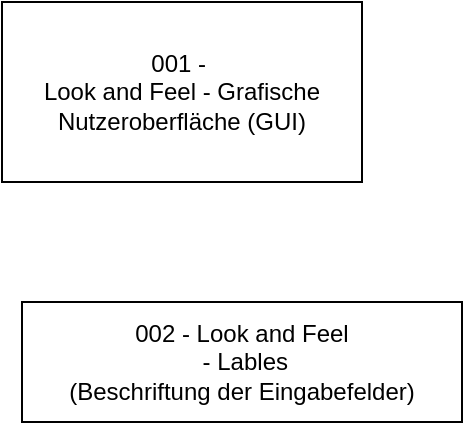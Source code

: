 <mxfile version="24.8.4">
  <diagram name="Seite-1" id="DnXB-zZTz2Z56x0SJixp">
    <mxGraphModel dx="1521" dy="851" grid="1" gridSize="10" guides="1" tooltips="1" connect="1" arrows="1" fold="1" page="1" pageScale="1" pageWidth="827" pageHeight="1169" math="0" shadow="0">
      <root>
        <mxCell id="0" />
        <mxCell id="1" parent="0" />
        <mxCell id="TPI1LNmROSnbRB8zEQOW-2" value="001 -&amp;nbsp;&lt;div&gt;&lt;span style=&quot;background-color: initial;&quot;&gt;Look and Feel - Grafische Nutzeroberfläche (GUI)&lt;/span&gt;&lt;/div&gt;" style="rounded=0;whiteSpace=wrap;html=1;" vertex="1" parent="1">
          <mxGeometry x="110" y="160" width="180" height="90" as="geometry" />
        </mxCell>
        <mxCell id="TPI1LNmROSnbRB8zEQOW-3" value="002 - Look and Feel&lt;div&gt;&amp;nbsp;- Lables&lt;div&gt;(Beschriftung der Eingabefelder)&lt;/div&gt;&lt;/div&gt;" style="rounded=0;whiteSpace=wrap;html=1;" vertex="1" parent="1">
          <mxGeometry x="120" y="310" width="220" height="60" as="geometry" />
        </mxCell>
      </root>
    </mxGraphModel>
  </diagram>
</mxfile>
